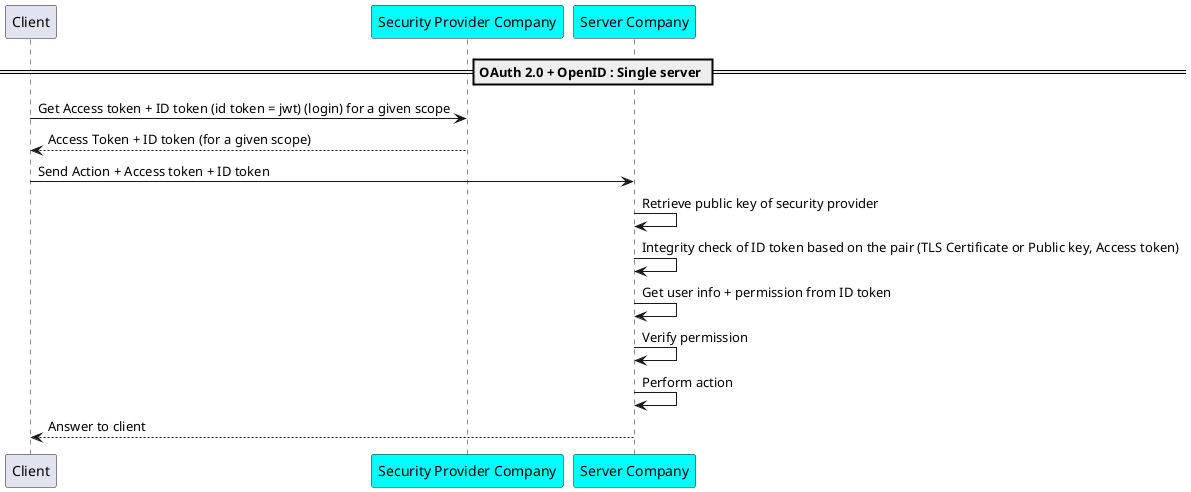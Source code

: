 @startuml
participant Client as C
participant "Security Provider Company" as SP1 #Cyan
participant "Server Company" as S #Cyan

== OAuth 2.0 + OpenID : Single server ==

C -> SP1: Get Access token + ID token (id token = jwt) (login) for a given scope
SP1 --> C: Access Token + ID token (for a given scope)
C -> S: Send Action + Access token + ID token 
S -> S: Retrieve public key of security provider 
S -> S: Integrity check of ID token based on the pair (TLS Certificate or Public key, Access token)
S -> S: Get user info + permission from ID token 
S -> S: Verify permission 
S -> S: Perform action
S --> C: Answer to client  

' For server to accept ID token from google we just need to use a public certificate from google
' (the one which was used to sign the token)

' Security provider and server can be 2 different companies
' But we have to duplicate the permission in each security provider we implement

@enduml

' openid + author code:does this exist?
' https://youtu.be/996OiexHze0
' https://www.oauth.com/oauth2-servers/background/'
' we could watch video and perfrom diagram